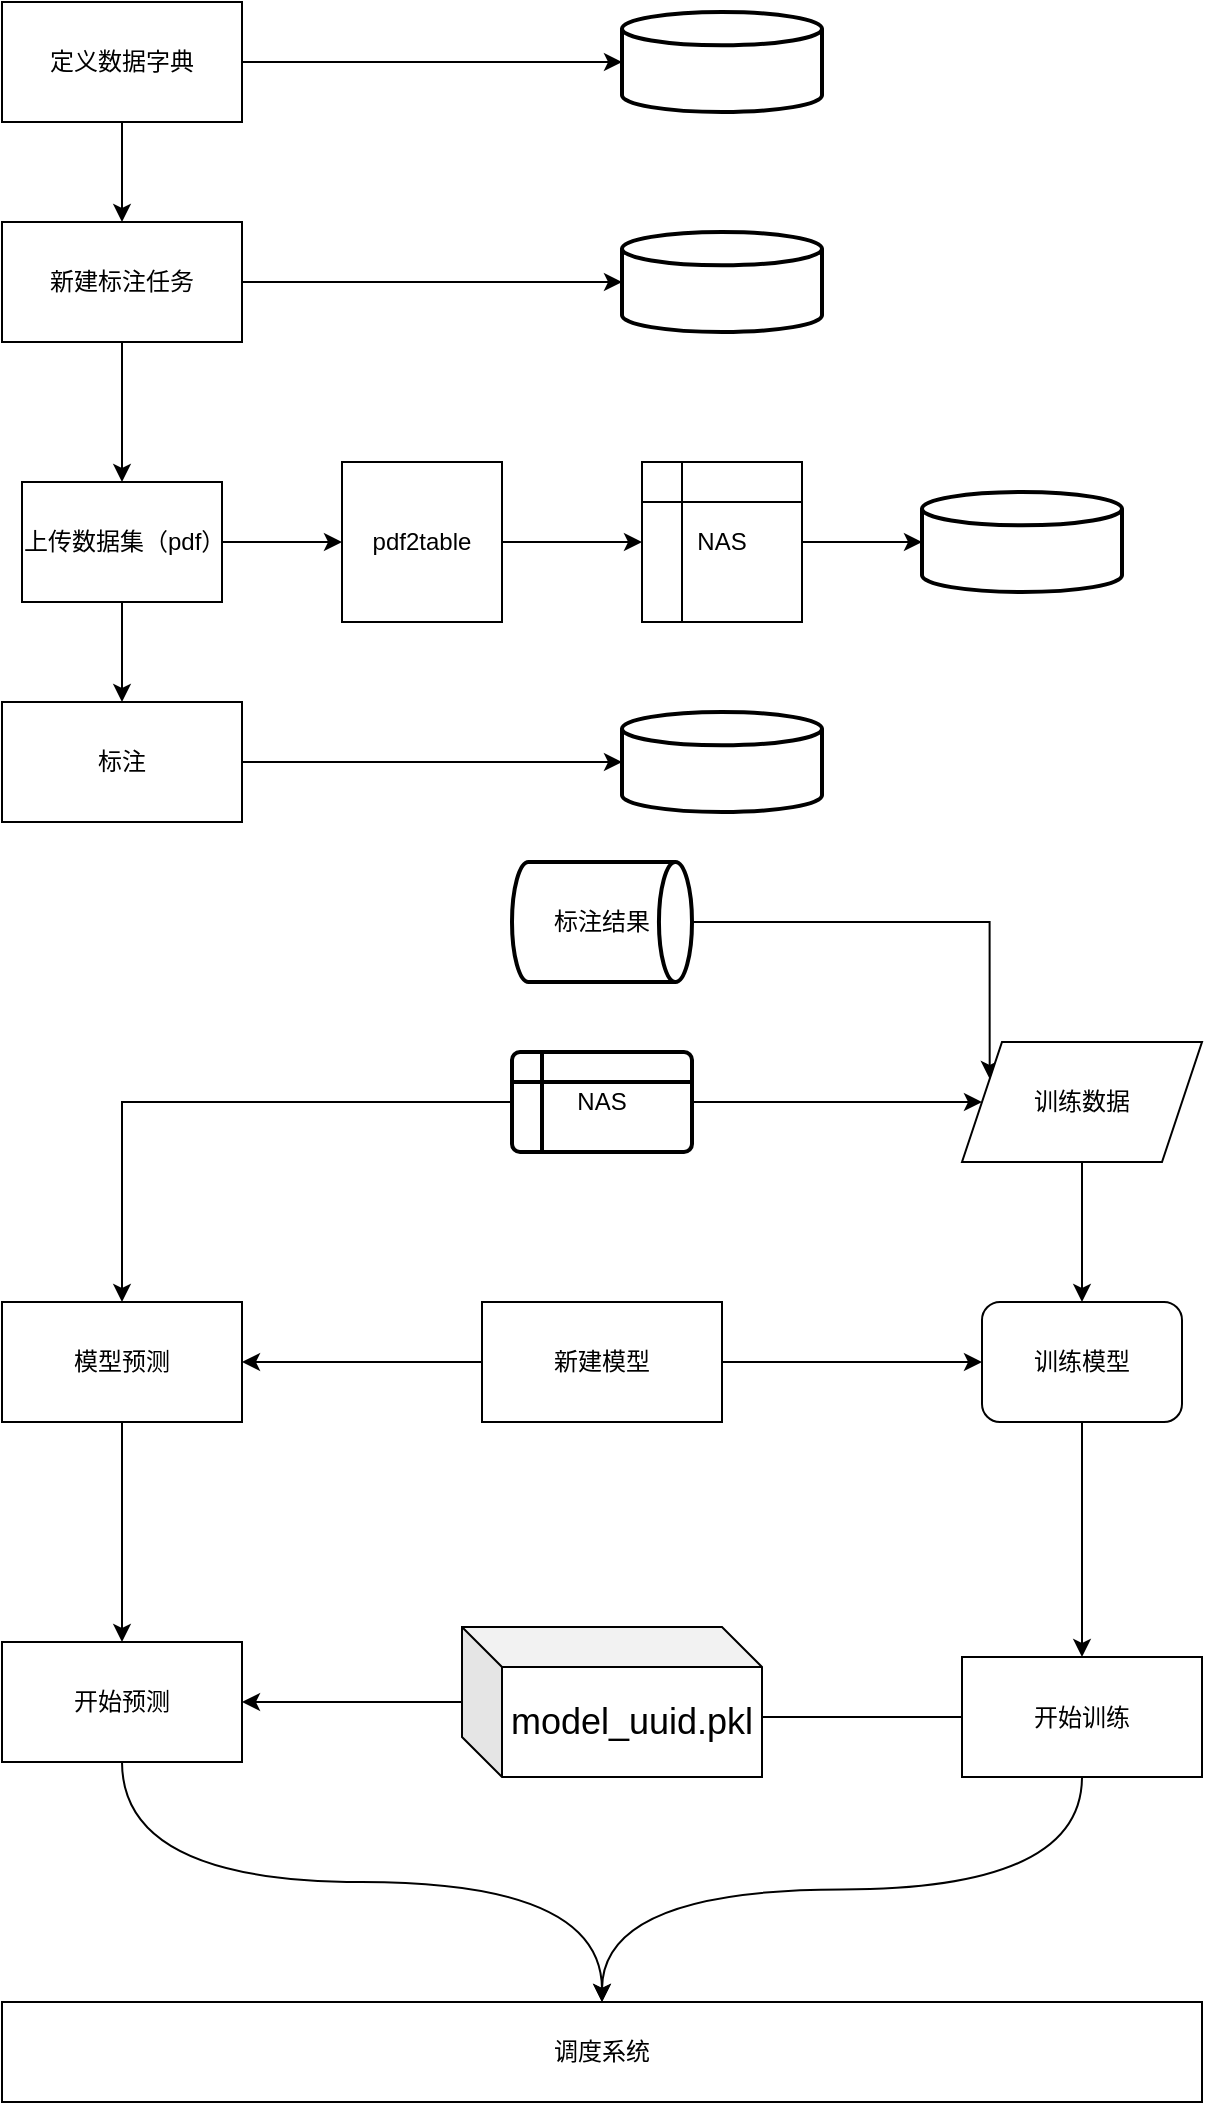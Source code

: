 <mxfile version="14.2.7" type="github">
  <diagram id="Yv42vdhtdSgge01MRzK3" name="Page-1">
    <mxGraphModel dx="946" dy="512" grid="1" gridSize="10" guides="1" tooltips="1" connect="1" arrows="1" fold="1" page="1" pageScale="1" pageWidth="1200" pageHeight="1920" math="0" shadow="0">
      <root>
        <mxCell id="0" />
        <mxCell id="1" parent="0" />
        <mxCell id="veUbdTU9lH5DfOVdRYez-23" style="edgeStyle=orthogonalEdgeStyle;rounded=0;orthogonalLoop=1;jettySize=auto;html=1;entryX=0;entryY=0.5;entryDx=0;entryDy=0;" edge="1" parent="1" source="veUbdTU9lH5DfOVdRYez-2" target="veUbdTU9lH5DfOVdRYez-22">
          <mxGeometry relative="1" as="geometry" />
        </mxCell>
        <mxCell id="veUbdTU9lH5DfOVdRYez-26" style="edgeStyle=orthogonalEdgeStyle;rounded=0;orthogonalLoop=1;jettySize=auto;html=1;exitX=0.5;exitY=1;exitDx=0;exitDy=0;entryX=0.5;entryY=0;entryDx=0;entryDy=0;" edge="1" parent="1" source="veUbdTU9lH5DfOVdRYez-2" target="veUbdTU9lH5DfOVdRYez-27">
          <mxGeometry relative="1" as="geometry">
            <mxPoint x="220" y="390" as="targetPoint" />
          </mxGeometry>
        </mxCell>
        <mxCell id="veUbdTU9lH5DfOVdRYez-2" value="上传数据集（pdf）" style="rounded=0;whiteSpace=wrap;html=1;" vertex="1" parent="1">
          <mxGeometry x="180" y="250" width="100" height="60" as="geometry" />
        </mxCell>
        <mxCell id="veUbdTU9lH5DfOVdRYez-3" value="&lt;pre style=&quot;font-family: &amp;#34;jetbrains mono&amp;#34; , monospace ; font-size: 11.3pt&quot;&gt;&lt;br&gt;&lt;/pre&gt;" style="strokeWidth=2;html=1;shape=mxgraph.flowchart.database;whiteSpace=wrap;" vertex="1" parent="1">
          <mxGeometry x="630" y="255" width="100" height="50" as="geometry" />
        </mxCell>
        <mxCell id="veUbdTU9lH5DfOVdRYez-8" style="edgeStyle=orthogonalEdgeStyle;rounded=0;orthogonalLoop=1;jettySize=auto;html=1;exitX=1;exitY=0.5;exitDx=0;exitDy=0;entryX=0;entryY=0.5;entryDx=0;entryDy=0;entryPerimeter=0;" edge="1" parent="1" source="veUbdTU9lH5DfOVdRYez-6" target="veUbdTU9lH5DfOVdRYez-3">
          <mxGeometry relative="1" as="geometry" />
        </mxCell>
        <mxCell id="veUbdTU9lH5DfOVdRYez-6" value="NAS" style="shape=internalStorage;whiteSpace=wrap;html=1;backgroundOutline=1;dx=20;dy=20;" vertex="1" parent="1">
          <mxGeometry x="490" y="240" width="80" height="80" as="geometry" />
        </mxCell>
        <mxCell id="veUbdTU9lH5DfOVdRYez-24" style="edgeStyle=orthogonalEdgeStyle;rounded=0;orthogonalLoop=1;jettySize=auto;html=1;exitX=1;exitY=0.5;exitDx=0;exitDy=0;entryX=0;entryY=0.5;entryDx=0;entryDy=0;" edge="1" parent="1" source="veUbdTU9lH5DfOVdRYez-22" target="veUbdTU9lH5DfOVdRYez-6">
          <mxGeometry relative="1" as="geometry" />
        </mxCell>
        <mxCell id="veUbdTU9lH5DfOVdRYez-22" value="pdf2table" style="whiteSpace=wrap;html=1;aspect=fixed;" vertex="1" parent="1">
          <mxGeometry x="340" y="240" width="80" height="80" as="geometry" />
        </mxCell>
        <mxCell id="veUbdTU9lH5DfOVdRYez-33" style="edgeStyle=orthogonalEdgeStyle;rounded=0;orthogonalLoop=1;jettySize=auto;html=1;" edge="1" parent="1" source="veUbdTU9lH5DfOVdRYez-27" target="veUbdTU9lH5DfOVdRYez-36">
          <mxGeometry relative="1" as="geometry">
            <mxPoint x="410" y="390" as="targetPoint" />
          </mxGeometry>
        </mxCell>
        <mxCell id="veUbdTU9lH5DfOVdRYez-27" value="标注" style="whiteSpace=wrap;html=1;" vertex="1" parent="1">
          <mxGeometry x="170" y="360" width="120" height="60" as="geometry" />
        </mxCell>
        <mxCell id="veUbdTU9lH5DfOVdRYez-30" style="edgeStyle=orthogonalEdgeStyle;rounded=0;orthogonalLoop=1;jettySize=auto;html=1;exitX=0.5;exitY=1;exitDx=0;exitDy=0;entryX=0.5;entryY=0;entryDx=0;entryDy=0;" edge="1" parent="1" source="veUbdTU9lH5DfOVdRYez-29" target="veUbdTU9lH5DfOVdRYez-31">
          <mxGeometry relative="1" as="geometry">
            <mxPoint x="230" y="110" as="targetPoint" />
          </mxGeometry>
        </mxCell>
        <mxCell id="veUbdTU9lH5DfOVdRYez-38" style="edgeStyle=orthogonalEdgeStyle;rounded=0;orthogonalLoop=1;jettySize=auto;html=1;exitX=1;exitY=0.5;exitDx=0;exitDy=0;entryX=0;entryY=0.5;entryDx=0;entryDy=0;entryPerimeter=0;" edge="1" parent="1" source="veUbdTU9lH5DfOVdRYez-29" target="veUbdTU9lH5DfOVdRYez-37">
          <mxGeometry relative="1" as="geometry">
            <mxPoint x="450" y="60" as="targetPoint" />
          </mxGeometry>
        </mxCell>
        <mxCell id="veUbdTU9lH5DfOVdRYez-29" value="定义数据字典" style="rounded=0;whiteSpace=wrap;html=1;" vertex="1" parent="1">
          <mxGeometry x="170" y="10" width="120" height="60" as="geometry" />
        </mxCell>
        <mxCell id="veUbdTU9lH5DfOVdRYez-32" style="edgeStyle=orthogonalEdgeStyle;rounded=0;orthogonalLoop=1;jettySize=auto;html=1;" edge="1" parent="1" source="veUbdTU9lH5DfOVdRYez-31" target="veUbdTU9lH5DfOVdRYez-2">
          <mxGeometry relative="1" as="geometry" />
        </mxCell>
        <mxCell id="veUbdTU9lH5DfOVdRYez-40" style="edgeStyle=orthogonalEdgeStyle;rounded=0;orthogonalLoop=1;jettySize=auto;html=1;" edge="1" parent="1" source="veUbdTU9lH5DfOVdRYez-31" target="veUbdTU9lH5DfOVdRYez-39">
          <mxGeometry relative="1" as="geometry" />
        </mxCell>
        <mxCell id="veUbdTU9lH5DfOVdRYez-31" value="新建标注任务" style="whiteSpace=wrap;html=1;" vertex="1" parent="1">
          <mxGeometry x="170" y="120" width="120" height="60" as="geometry" />
        </mxCell>
        <mxCell id="veUbdTU9lH5DfOVdRYez-36" value="&lt;pre style=&quot;font-family: &amp;#34;jetbrains mono&amp;#34; , monospace ; font-size: 11.3pt&quot;&gt;&lt;br&gt;&lt;/pre&gt;" style="strokeWidth=2;html=1;shape=mxgraph.flowchart.database;whiteSpace=wrap;" vertex="1" parent="1">
          <mxGeometry x="480" y="365" width="100" height="50" as="geometry" />
        </mxCell>
        <mxCell id="veUbdTU9lH5DfOVdRYez-37" value="&lt;pre style=&quot;font-family: &amp;#34;jetbrains mono&amp;#34; , monospace ; font-size: 11.3pt&quot;&gt;&lt;br&gt;&lt;/pre&gt;" style="strokeWidth=2;html=1;shape=mxgraph.flowchart.database;whiteSpace=wrap;" vertex="1" parent="1">
          <mxGeometry x="480" y="15" width="100" height="50" as="geometry" />
        </mxCell>
        <mxCell id="veUbdTU9lH5DfOVdRYez-39" value="&lt;pre style=&quot;font-family: &amp;#34;jetbrains mono&amp;#34; , monospace ; font-size: 11.3pt&quot;&gt;&lt;br&gt;&lt;/pre&gt;" style="strokeWidth=2;html=1;shape=mxgraph.flowchart.database;whiteSpace=wrap;" vertex="1" parent="1">
          <mxGeometry x="480" y="125" width="100" height="50" as="geometry" />
        </mxCell>
        <mxCell id="veUbdTU9lH5DfOVdRYez-43" value="" style="edgeStyle=orthogonalEdgeStyle;rounded=0;orthogonalLoop=1;jettySize=auto;html=1;" edge="1" parent="1" source="veUbdTU9lH5DfOVdRYez-41" target="veUbdTU9lH5DfOVdRYez-42">
          <mxGeometry relative="1" as="geometry" />
        </mxCell>
        <mxCell id="veUbdTU9lH5DfOVdRYez-45" value="" style="edgeStyle=orthogonalEdgeStyle;rounded=0;orthogonalLoop=1;jettySize=auto;html=1;entryX=0;entryY=0.5;entryDx=0;entryDy=0;" edge="1" parent="1" source="veUbdTU9lH5DfOVdRYez-41" target="veUbdTU9lH5DfOVdRYez-60">
          <mxGeometry relative="1" as="geometry">
            <mxPoint x="670" y="690" as="targetPoint" />
          </mxGeometry>
        </mxCell>
        <mxCell id="veUbdTU9lH5DfOVdRYez-41" value="新建模型" style="rounded=0;whiteSpace=wrap;html=1;" vertex="1" parent="1">
          <mxGeometry x="410" y="660" width="120" height="60" as="geometry" />
        </mxCell>
        <mxCell id="veUbdTU9lH5DfOVdRYez-93" style="edgeStyle=orthogonalEdgeStyle;curved=1;orthogonalLoop=1;jettySize=auto;html=1;exitX=0.5;exitY=1;exitDx=0;exitDy=0;fontSize=18;" edge="1" parent="1" source="veUbdTU9lH5DfOVdRYez-42" target="veUbdTU9lH5DfOVdRYez-92">
          <mxGeometry relative="1" as="geometry" />
        </mxCell>
        <mxCell id="veUbdTU9lH5DfOVdRYez-42" value="模型预测" style="rounded=0;whiteSpace=wrap;html=1;" vertex="1" parent="1">
          <mxGeometry x="170" y="660" width="120" height="60" as="geometry" />
        </mxCell>
        <mxCell id="veUbdTU9lH5DfOVdRYez-58" style="edgeStyle=orthogonalEdgeStyle;rounded=0;orthogonalLoop=1;jettySize=auto;html=1;entryX=0;entryY=0.25;entryDx=0;entryDy=0;" edge="1" parent="1" source="veUbdTU9lH5DfOVdRYez-49" target="veUbdTU9lH5DfOVdRYez-63">
          <mxGeometry relative="1" as="geometry">
            <mxPoint x="800" y="570" as="targetPoint" />
          </mxGeometry>
        </mxCell>
        <mxCell id="veUbdTU9lH5DfOVdRYez-49" value="标注结果" style="strokeWidth=2;html=1;shape=mxgraph.flowchart.direct_data;whiteSpace=wrap;" vertex="1" parent="1">
          <mxGeometry x="425" y="440" width="90" height="60" as="geometry" />
        </mxCell>
        <mxCell id="veUbdTU9lH5DfOVdRYez-57" style="edgeStyle=orthogonalEdgeStyle;rounded=0;orthogonalLoop=1;jettySize=auto;html=1;exitX=1;exitY=0.5;exitDx=0;exitDy=0;" edge="1" parent="1" source="veUbdTU9lH5DfOVdRYez-54" target="veUbdTU9lH5DfOVdRYez-63">
          <mxGeometry relative="1" as="geometry">
            <mxPoint x="730" y="660" as="targetPoint" />
          </mxGeometry>
        </mxCell>
        <mxCell id="veUbdTU9lH5DfOVdRYez-82" style="edgeStyle=orthogonalEdgeStyle;orthogonalLoop=1;jettySize=auto;html=1;entryX=0.5;entryY=0;entryDx=0;entryDy=0;fontSize=18;labelPosition=center;verticalLabelPosition=middle;align=center;verticalAlign=middle;rounded=0;" edge="1" parent="1" source="veUbdTU9lH5DfOVdRYez-54" target="veUbdTU9lH5DfOVdRYez-42">
          <mxGeometry relative="1" as="geometry" />
        </mxCell>
        <mxCell id="veUbdTU9lH5DfOVdRYez-54" value="NAS" style="shape=internalStorage;whiteSpace=wrap;html=1;dx=15;dy=15;rounded=1;arcSize=8;strokeWidth=2;" vertex="1" parent="1">
          <mxGeometry x="425" y="535" width="90" height="50" as="geometry" />
        </mxCell>
        <mxCell id="veUbdTU9lH5DfOVdRYez-62" style="edgeStyle=orthogonalEdgeStyle;curved=1;orthogonalLoop=1;jettySize=auto;html=1;" edge="1" parent="1" source="veUbdTU9lH5DfOVdRYez-60" target="veUbdTU9lH5DfOVdRYez-61">
          <mxGeometry relative="1" as="geometry" />
        </mxCell>
        <mxCell id="veUbdTU9lH5DfOVdRYez-60" value="&lt;span&gt;训练模型&lt;/span&gt;" style="shape=ext;rounded=1;html=1;whiteSpace=wrap;" vertex="1" parent="1">
          <mxGeometry x="660" y="660" width="100" height="60" as="geometry" />
        </mxCell>
        <mxCell id="veUbdTU9lH5DfOVdRYez-70" style="edgeStyle=orthogonalEdgeStyle;orthogonalLoop=1;jettySize=auto;html=1;exitX=0;exitY=0.5;exitDx=0;exitDy=0;entryX=0;entryY=0;entryDx=140;entryDy=45;entryPerimeter=0;rounded=0;" edge="1" parent="1" source="veUbdTU9lH5DfOVdRYez-61" target="veUbdTU9lH5DfOVdRYez-78">
          <mxGeometry relative="1" as="geometry">
            <mxPoint x="520" y="800" as="targetPoint" />
          </mxGeometry>
        </mxCell>
        <mxCell id="veUbdTU9lH5DfOVdRYez-81" value="" style="edgeStyle=orthogonalEdgeStyle;curved=1;orthogonalLoop=1;jettySize=auto;html=1;fontSize=18;" edge="1" parent="1" source="veUbdTU9lH5DfOVdRYez-61" target="veUbdTU9lH5DfOVdRYez-80">
          <mxGeometry relative="1" as="geometry" />
        </mxCell>
        <mxCell id="veUbdTU9lH5DfOVdRYez-61" value="开始训练" style="rounded=0;whiteSpace=wrap;html=1;" vertex="1" parent="1">
          <mxGeometry x="650" y="837.5" width="120" height="60" as="geometry" />
        </mxCell>
        <mxCell id="veUbdTU9lH5DfOVdRYez-64" style="edgeStyle=orthogonalEdgeStyle;curved=1;orthogonalLoop=1;jettySize=auto;html=1;exitX=0.5;exitY=1;exitDx=0;exitDy=0;" edge="1" parent="1" source="veUbdTU9lH5DfOVdRYez-63" target="veUbdTU9lH5DfOVdRYez-60">
          <mxGeometry relative="1" as="geometry" />
        </mxCell>
        <mxCell id="veUbdTU9lH5DfOVdRYez-63" value="训练数据" style="shape=parallelogram;perimeter=parallelogramPerimeter;whiteSpace=wrap;html=1;fixedSize=1;" vertex="1" parent="1">
          <mxGeometry x="650" y="530" width="120" height="60" as="geometry" />
        </mxCell>
        <mxCell id="veUbdTU9lH5DfOVdRYez-96" style="edgeStyle=orthogonalEdgeStyle;orthogonalLoop=1;jettySize=auto;html=1;entryX=1;entryY=0.5;entryDx=0;entryDy=0;fontSize=18;rounded=0;" edge="1" parent="1" source="veUbdTU9lH5DfOVdRYez-78" target="veUbdTU9lH5DfOVdRYez-92">
          <mxGeometry relative="1" as="geometry" />
        </mxCell>
        <mxCell id="veUbdTU9lH5DfOVdRYez-78" value="model_uuid.pkl" style="shape=cube;whiteSpace=wrap;html=1;boundedLbl=1;backgroundOutline=1;darkOpacity=0.05;darkOpacity2=0.1;fontSize=18;" vertex="1" parent="1">
          <mxGeometry x="400" y="822.5" width="150" height="75" as="geometry" />
        </mxCell>
        <mxCell id="veUbdTU9lH5DfOVdRYez-80" value="调度系统" style="rounded=0;whiteSpace=wrap;html=1;" vertex="1" parent="1">
          <mxGeometry x="170" y="1010" width="600" height="50" as="geometry" />
        </mxCell>
        <mxCell id="veUbdTU9lH5DfOVdRYez-95" style="edgeStyle=orthogonalEdgeStyle;curved=1;orthogonalLoop=1;jettySize=auto;html=1;exitX=0.5;exitY=1;exitDx=0;exitDy=0;fontSize=18;" edge="1" parent="1" source="veUbdTU9lH5DfOVdRYez-92" target="veUbdTU9lH5DfOVdRYez-80">
          <mxGeometry relative="1" as="geometry" />
        </mxCell>
        <mxCell id="veUbdTU9lH5DfOVdRYez-92" value="开始预测" style="rounded=0;whiteSpace=wrap;html=1;" vertex="1" parent="1">
          <mxGeometry x="170" y="830" width="120" height="60" as="geometry" />
        </mxCell>
      </root>
    </mxGraphModel>
  </diagram>
</mxfile>
